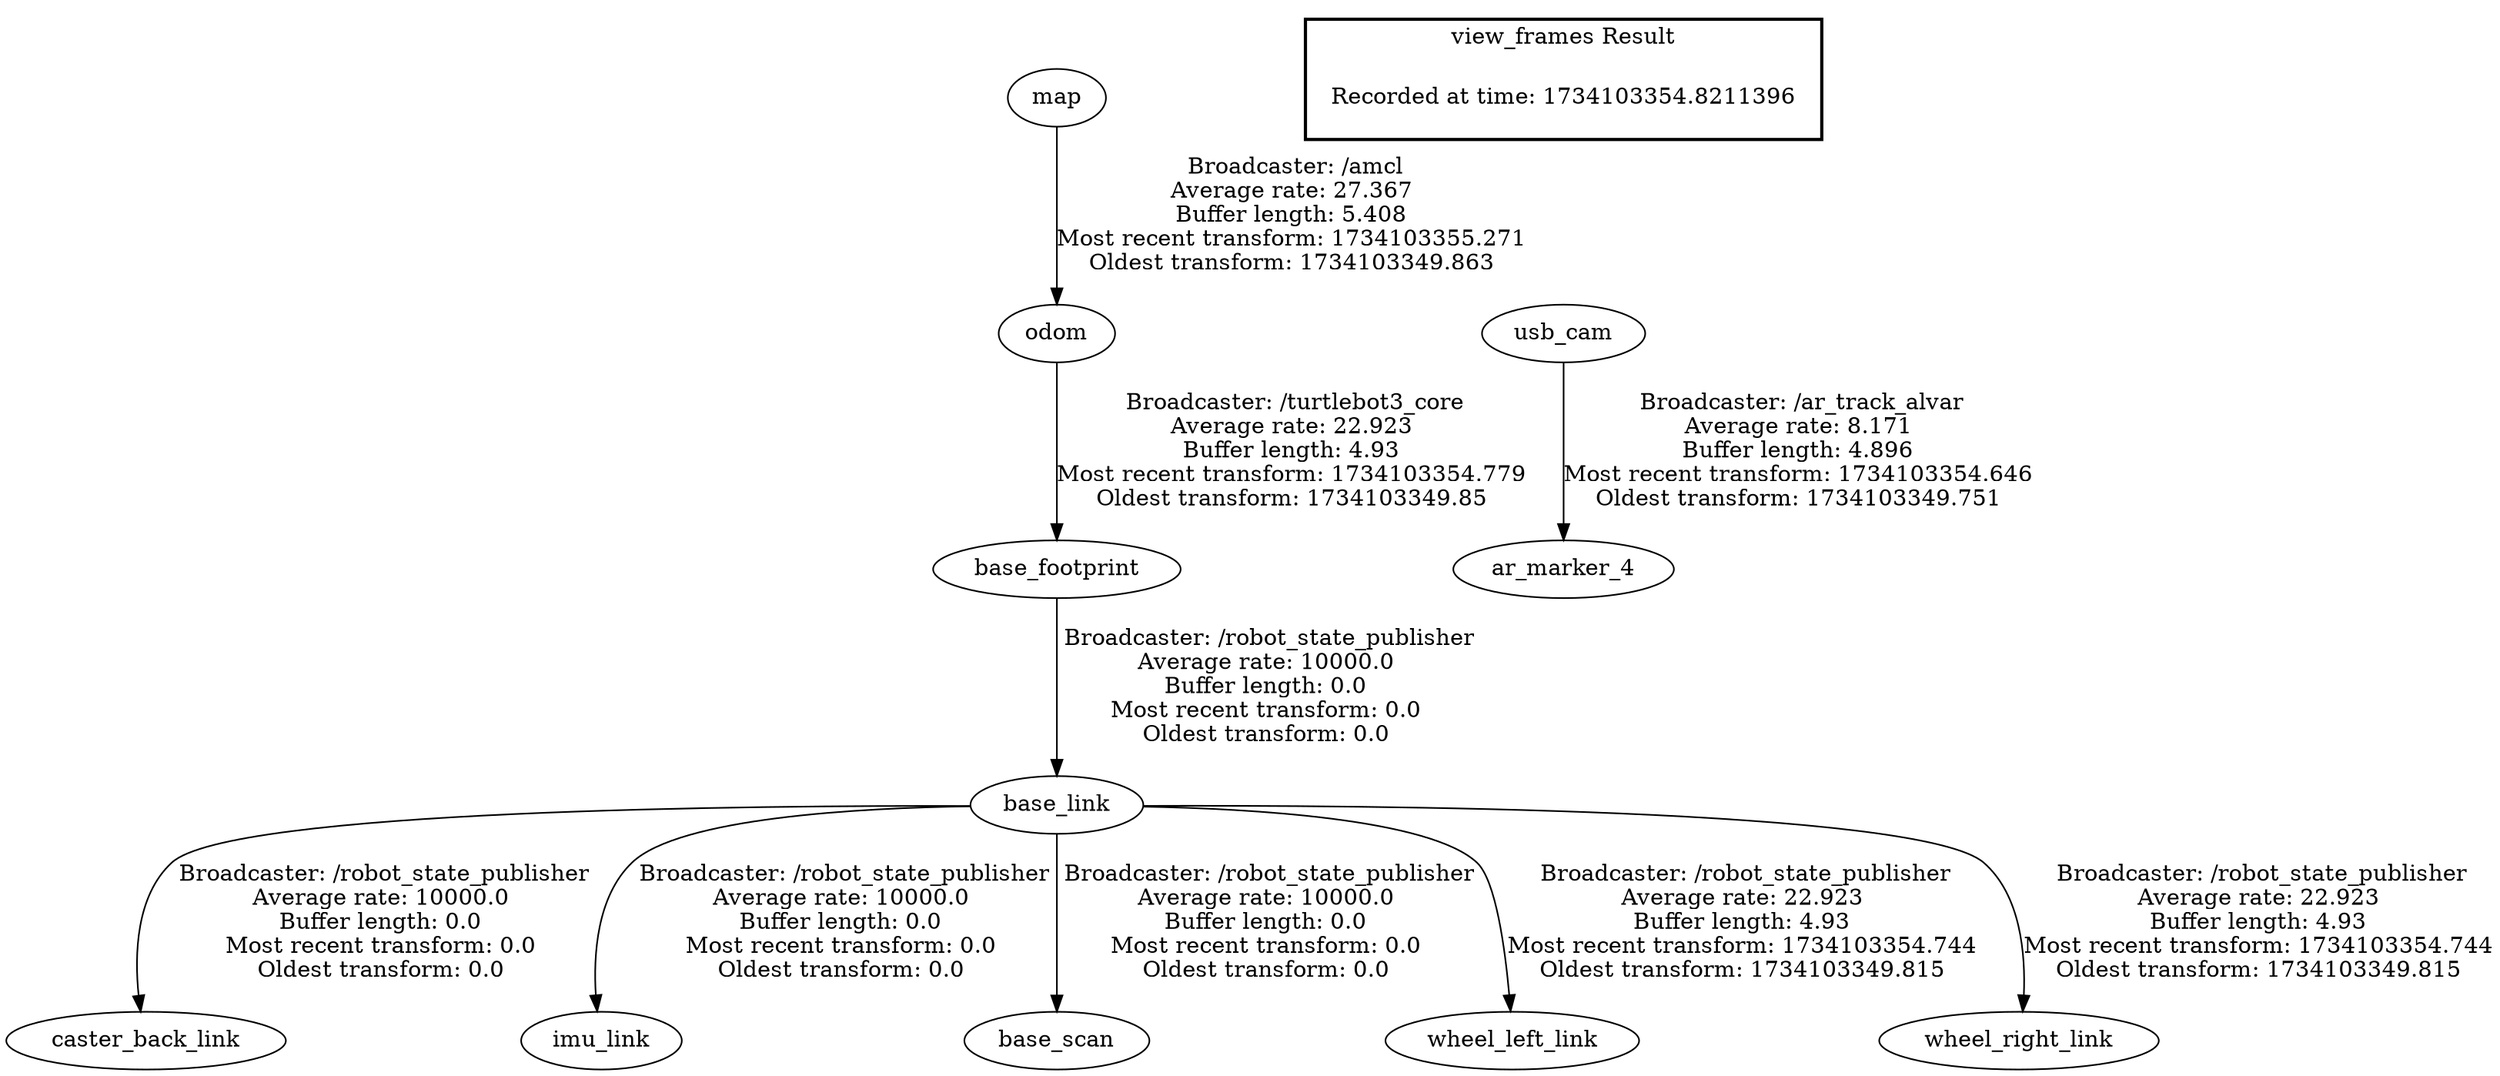 digraph G {
"base_footprint" -> "base_link"[label=" Broadcaster: /robot_state_publisher\nAverage rate: 10000.0\nBuffer length: 0.0\nMost recent transform: 0.0\nOldest transform: 0.0\n"];
"odom" -> "base_footprint"[label=" Broadcaster: /turtlebot3_core\nAverage rate: 22.923\nBuffer length: 4.93\nMost recent transform: 1734103354.779\nOldest transform: 1734103349.85\n"];
"base_link" -> "caster_back_link"[label=" Broadcaster: /robot_state_publisher\nAverage rate: 10000.0\nBuffer length: 0.0\nMost recent transform: 0.0\nOldest transform: 0.0\n"];
"base_link" -> "imu_link"[label=" Broadcaster: /robot_state_publisher\nAverage rate: 10000.0\nBuffer length: 0.0\nMost recent transform: 0.0\nOldest transform: 0.0\n"];
"base_link" -> "base_scan"[label=" Broadcaster: /robot_state_publisher\nAverage rate: 10000.0\nBuffer length: 0.0\nMost recent transform: 0.0\nOldest transform: 0.0\n"];
"map" -> "odom"[label=" Broadcaster: /amcl\nAverage rate: 27.367\nBuffer length: 5.408\nMost recent transform: 1734103355.271\nOldest transform: 1734103349.863\n"];
"usb_cam" -> "ar_marker_4"[label=" Broadcaster: /ar_track_alvar\nAverage rate: 8.171\nBuffer length: 4.896\nMost recent transform: 1734103354.646\nOldest transform: 1734103349.751\n"];
"base_link" -> "wheel_left_link"[label=" Broadcaster: /robot_state_publisher\nAverage rate: 22.923\nBuffer length: 4.93\nMost recent transform: 1734103354.744\nOldest transform: 1734103349.815\n"];
"base_link" -> "wheel_right_link"[label=" Broadcaster: /robot_state_publisher\nAverage rate: 22.923\nBuffer length: 4.93\nMost recent transform: 1734103354.744\nOldest transform: 1734103349.815\n"];
edge [style=invis];
 subgraph cluster_legend { style=bold; color=black; label ="view_frames Result";
"Recorded at time: 1734103354.8211396"[ shape=plaintext ] ;
}->"usb_cam";
}